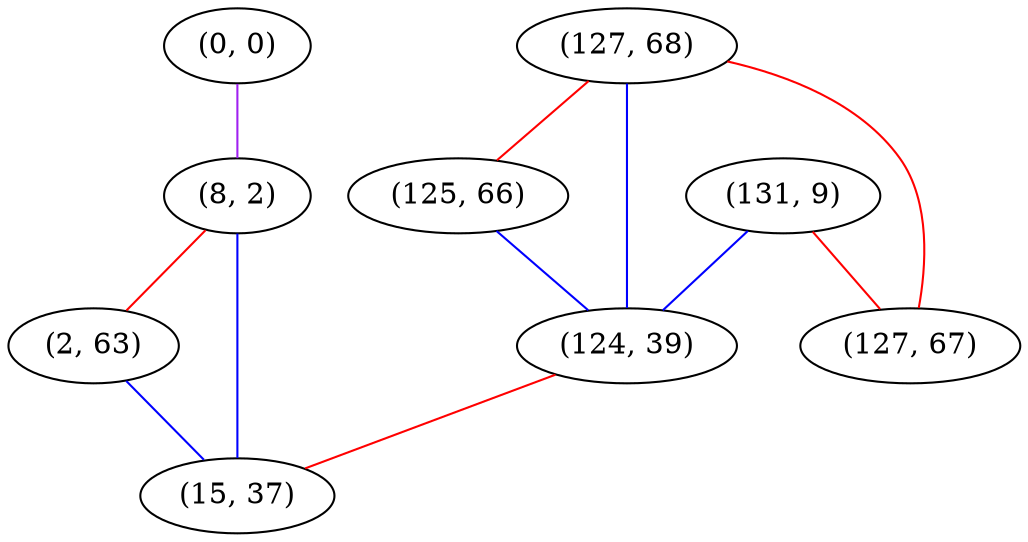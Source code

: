 graph "" {
"(0, 0)";
"(8, 2)";
"(2, 63)";
"(127, 68)";
"(131, 9)";
"(125, 66)";
"(127, 67)";
"(124, 39)";
"(15, 37)";
"(0, 0)" -- "(8, 2)"  [color=purple, key=0, weight=4];
"(8, 2)" -- "(2, 63)"  [color=red, key=0, weight=1];
"(8, 2)" -- "(15, 37)"  [color=blue, key=0, weight=3];
"(2, 63)" -- "(15, 37)"  [color=blue, key=0, weight=3];
"(127, 68)" -- "(127, 67)"  [color=red, key=0, weight=1];
"(127, 68)" -- "(124, 39)"  [color=blue, key=0, weight=3];
"(127, 68)" -- "(125, 66)"  [color=red, key=0, weight=1];
"(131, 9)" -- "(127, 67)"  [color=red, key=0, weight=1];
"(131, 9)" -- "(124, 39)"  [color=blue, key=0, weight=3];
"(125, 66)" -- "(124, 39)"  [color=blue, key=0, weight=3];
"(124, 39)" -- "(15, 37)"  [color=red, key=0, weight=1];
}
